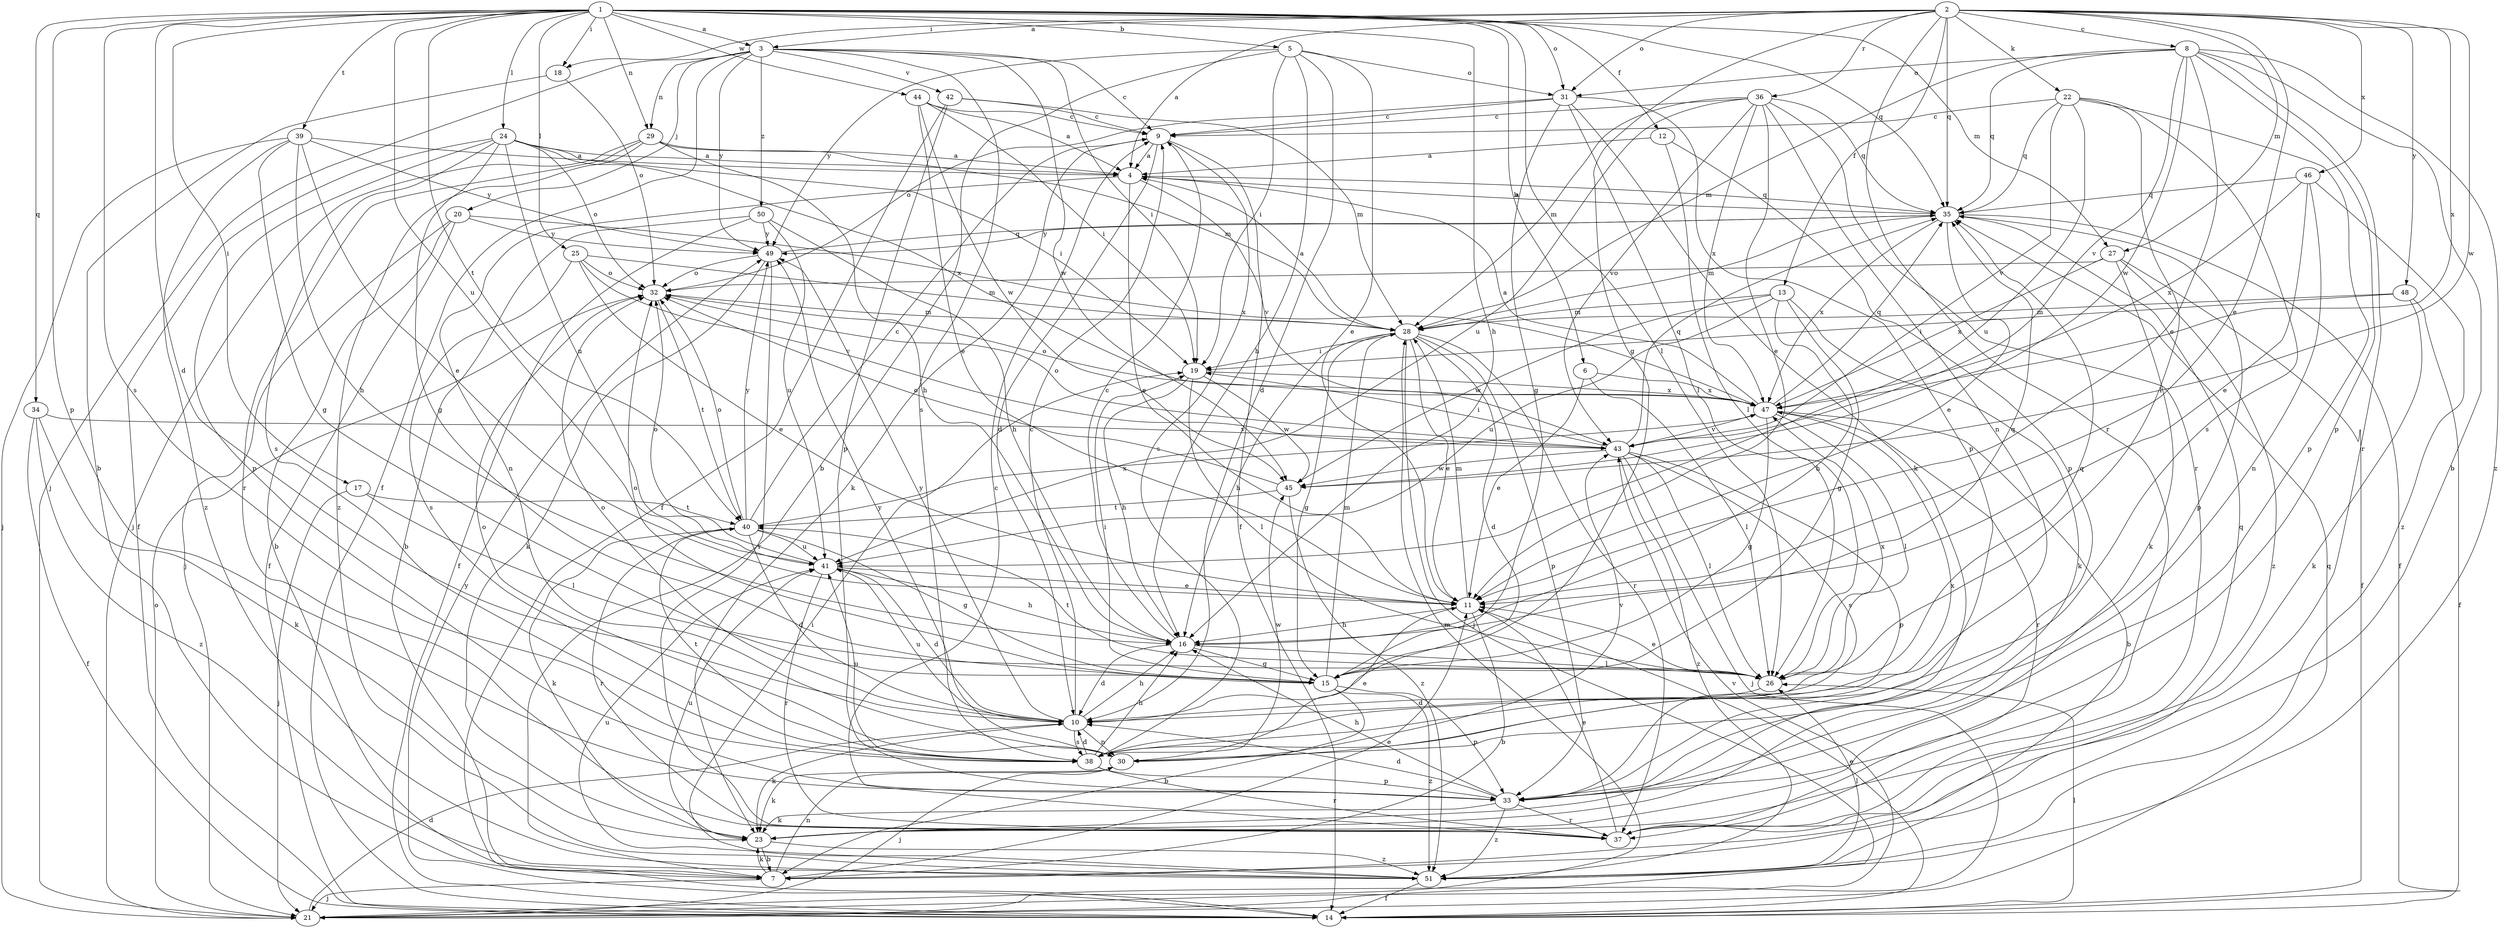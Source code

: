 strict digraph  {
	1 -> 3 [label=a];
	2 -> 3 [label=a];
	2 -> 4 [label=a];
	9 -> 4 [label=a];
	12 -> 4 [label=a];
	24 -> 4 [label=a];
	28 -> 4 [label=a];
	29 -> 4 [label=a];
	35 -> 4 [label=a];
	39 -> 4 [label=a];
	44 -> 4 [label=a];
	47 -> 4 [label=a];
	1 -> 5 [label=b];
	1 -> 6 [label=b];
	5 -> 7 [label=b];
	8 -> 7 [label=b];
	11 -> 7 [label=b];
	15 -> 7 [label=b];
	18 -> 7 [label=b];
	20 -> 7 [label=b];
	23 -> 7 [label=b];
	47 -> 7 [label=b];
	50 -> 7 [label=b];
	2 -> 8 [label=c];
	3 -> 9 [label=c];
	10 -> 9 [label=c];
	16 -> 9 [label=c];
	22 -> 9 [label=c];
	31 -> 9 [label=c];
	36 -> 9 [label=c];
	37 -> 9 [label=c];
	40 -> 9 [label=c];
	42 -> 9 [label=c];
	44 -> 9 [label=c];
	1 -> 10 [label=d];
	5 -> 10 [label=d];
	9 -> 10 [label=d];
	16 -> 10 [label=d];
	21 -> 10 [label=d];
	26 -> 10 [label=d];
	28 -> 10 [label=d];
	33 -> 10 [label=d];
	38 -> 10 [label=d];
	40 -> 10 [label=d];
	41 -> 10 [label=d];
	2 -> 11 [label=e];
	4 -> 11 [label=e];
	5 -> 11 [label=e];
	6 -> 11 [label=e];
	7 -> 11 [label=e];
	8 -> 11 [label=e];
	14 -> 11 [label=e];
	25 -> 11 [label=e];
	26 -> 11 [label=e];
	28 -> 11 [label=e];
	30 -> 11 [label=e];
	35 -> 11 [label=e];
	36 -> 11 [label=e];
	37 -> 11 [label=e];
	39 -> 11 [label=e];
	41 -> 11 [label=e];
	44 -> 11 [label=e];
	46 -> 11 [label=e];
	1 -> 12 [label=f];
	2 -> 13 [label=f];
	3 -> 14 [label=f];
	9 -> 14 [label=f];
	20 -> 14 [label=f];
	24 -> 14 [label=f];
	27 -> 14 [label=f];
	34 -> 14 [label=f];
	35 -> 14 [label=f];
	42 -> 14 [label=f];
	48 -> 14 [label=f];
	50 -> 14 [label=f];
	51 -> 14 [label=f];
	2 -> 15 [label=g];
	13 -> 15 [label=g];
	16 -> 15 [label=g];
	24 -> 15 [label=g];
	28 -> 15 [label=g];
	31 -> 15 [label=g];
	39 -> 15 [label=g];
	40 -> 15 [label=g];
	47 -> 15 [label=g];
	1 -> 16 [label=h];
	5 -> 16 [label=h];
	10 -> 16 [label=h];
	11 -> 16 [label=h];
	13 -> 16 [label=h];
	19 -> 16 [label=h];
	28 -> 16 [label=h];
	29 -> 16 [label=h];
	33 -> 16 [label=h];
	38 -> 16 [label=h];
	39 -> 16 [label=h];
	41 -> 16 [label=h];
	50 -> 16 [label=h];
	1 -> 17 [label=i];
	1 -> 18 [label=i];
	2 -> 18 [label=i];
	3 -> 19 [label=i];
	5 -> 19 [label=i];
	15 -> 19 [label=i];
	24 -> 19 [label=i];
	28 -> 19 [label=i];
	43 -> 19 [label=i];
	44 -> 19 [label=i];
	48 -> 19 [label=i];
	51 -> 19 [label=i];
	3 -> 20 [label=j];
	3 -> 21 [label=j];
	7 -> 21 [label=j];
	17 -> 21 [label=j];
	20 -> 21 [label=j];
	28 -> 21 [label=j];
	29 -> 21 [label=j];
	30 -> 21 [label=j];
	39 -> 21 [label=j];
	43 -> 21 [label=j];
	2 -> 22 [label=k];
	7 -> 23 [label=k];
	9 -> 23 [label=k];
	10 -> 23 [label=k];
	13 -> 23 [label=k];
	27 -> 23 [label=k];
	30 -> 23 [label=k];
	31 -> 23 [label=k];
	33 -> 23 [label=k];
	34 -> 23 [label=k];
	40 -> 23 [label=k];
	48 -> 23 [label=k];
	49 -> 23 [label=k];
	1 -> 24 [label=l];
	1 -> 25 [label=l];
	1 -> 26 [label=l];
	6 -> 26 [label=l];
	12 -> 26 [label=l];
	14 -> 26 [label=l];
	16 -> 26 [label=l];
	17 -> 26 [label=l];
	19 -> 26 [label=l];
	22 -> 26 [label=l];
	31 -> 26 [label=l];
	43 -> 26 [label=l];
	47 -> 26 [label=l];
	51 -> 26 [label=l];
	1 -> 27 [label=m];
	2 -> 27 [label=m];
	8 -> 28 [label=m];
	11 -> 28 [label=m];
	13 -> 28 [label=m];
	15 -> 28 [label=m];
	21 -> 28 [label=m];
	25 -> 28 [label=m];
	29 -> 28 [label=m];
	32 -> 28 [label=m];
	35 -> 28 [label=m];
	36 -> 28 [label=m];
	42 -> 28 [label=m];
	48 -> 28 [label=m];
	1 -> 29 [label=n];
	3 -> 29 [label=n];
	4 -> 30 [label=n];
	7 -> 30 [label=n];
	10 -> 30 [label=n];
	36 -> 30 [label=n];
	46 -> 30 [label=n];
	1 -> 31 [label=o];
	2 -> 31 [label=o];
	5 -> 31 [label=o];
	8 -> 31 [label=o];
	10 -> 32 [label=o];
	15 -> 32 [label=o];
	18 -> 32 [label=o];
	21 -> 32 [label=o];
	24 -> 32 [label=o];
	25 -> 32 [label=o];
	27 -> 32 [label=o];
	30 -> 32 [label=o];
	31 -> 32 [label=o];
	40 -> 32 [label=o];
	41 -> 32 [label=o];
	43 -> 32 [label=o];
	45 -> 32 [label=o];
	47 -> 32 [label=o];
	49 -> 32 [label=o];
	1 -> 33 [label=p];
	8 -> 33 [label=p];
	12 -> 33 [label=p];
	15 -> 33 [label=p];
	22 -> 33 [label=p];
	24 -> 33 [label=p];
	28 -> 33 [label=p];
	31 -> 33 [label=p];
	35 -> 33 [label=p];
	38 -> 33 [label=p];
	42 -> 33 [label=p];
	43 -> 33 [label=p];
	1 -> 34 [label=q];
	1 -> 35 [label=q];
	2 -> 35 [label=q];
	4 -> 35 [label=q];
	8 -> 35 [label=q];
	10 -> 35 [label=q];
	16 -> 35 [label=q];
	21 -> 35 [label=q];
	22 -> 35 [label=q];
	36 -> 35 [label=q];
	37 -> 35 [label=q];
	43 -> 35 [label=q];
	46 -> 35 [label=q];
	47 -> 35 [label=q];
	49 -> 35 [label=q];
	2 -> 36 [label=r];
	2 -> 37 [label=r];
	8 -> 37 [label=r];
	28 -> 37 [label=r];
	29 -> 37 [label=r];
	33 -> 37 [label=r];
	36 -> 37 [label=r];
	38 -> 37 [label=r];
	40 -> 37 [label=r];
	41 -> 37 [label=r];
	47 -> 37 [label=r];
	49 -> 37 [label=r];
	1 -> 38 [label=s];
	3 -> 38 [label=s];
	9 -> 38 [label=s];
	10 -> 38 [label=s];
	22 -> 38 [label=s];
	24 -> 38 [label=s];
	25 -> 38 [label=s];
	43 -> 38 [label=s];
	1 -> 39 [label=t];
	1 -> 40 [label=t];
	17 -> 40 [label=t];
	26 -> 40 [label=t];
	32 -> 40 [label=t];
	38 -> 40 [label=t];
	45 -> 40 [label=t];
	1 -> 41 [label=u];
	10 -> 41 [label=u];
	13 -> 41 [label=u];
	22 -> 41 [label=u];
	23 -> 41 [label=u];
	24 -> 41 [label=u];
	36 -> 41 [label=u];
	38 -> 41 [label=u];
	40 -> 41 [label=u];
	50 -> 41 [label=u];
	51 -> 41 [label=u];
	3 -> 42 [label=v];
	4 -> 43 [label=v];
	8 -> 43 [label=v];
	21 -> 43 [label=v];
	22 -> 43 [label=v];
	25 -> 43 [label=v];
	30 -> 43 [label=v];
	34 -> 43 [label=v];
	36 -> 43 [label=v];
	47 -> 43 [label=v];
	1 -> 44 [label=w];
	2 -> 45 [label=w];
	3 -> 45 [label=w];
	8 -> 45 [label=w];
	13 -> 45 [label=w];
	19 -> 45 [label=w];
	38 -> 45 [label=w];
	43 -> 45 [label=w];
	44 -> 45 [label=w];
	2 -> 46 [label=x];
	2 -> 47 [label=x];
	6 -> 47 [label=x];
	19 -> 47 [label=x];
	20 -> 47 [label=x];
	24 -> 47 [label=x];
	26 -> 47 [label=x];
	27 -> 47 [label=x];
	35 -> 47 [label=x];
	36 -> 47 [label=x];
	38 -> 47 [label=x];
	40 -> 47 [label=x];
	46 -> 47 [label=x];
	2 -> 48 [label=y];
	3 -> 49 [label=y];
	5 -> 49 [label=y];
	10 -> 49 [label=y];
	14 -> 49 [label=y];
	20 -> 49 [label=y];
	30 -> 49 [label=y];
	35 -> 49 [label=y];
	39 -> 49 [label=y];
	40 -> 49 [label=y];
	50 -> 49 [label=y];
	3 -> 50 [label=z];
	8 -> 51 [label=z];
	15 -> 51 [label=z];
	23 -> 51 [label=z];
	27 -> 51 [label=z];
	29 -> 51 [label=z];
	33 -> 51 [label=z];
	34 -> 51 [label=z];
	39 -> 51 [label=z];
	43 -> 51 [label=z];
	45 -> 51 [label=z];
	46 -> 51 [label=z];
}
